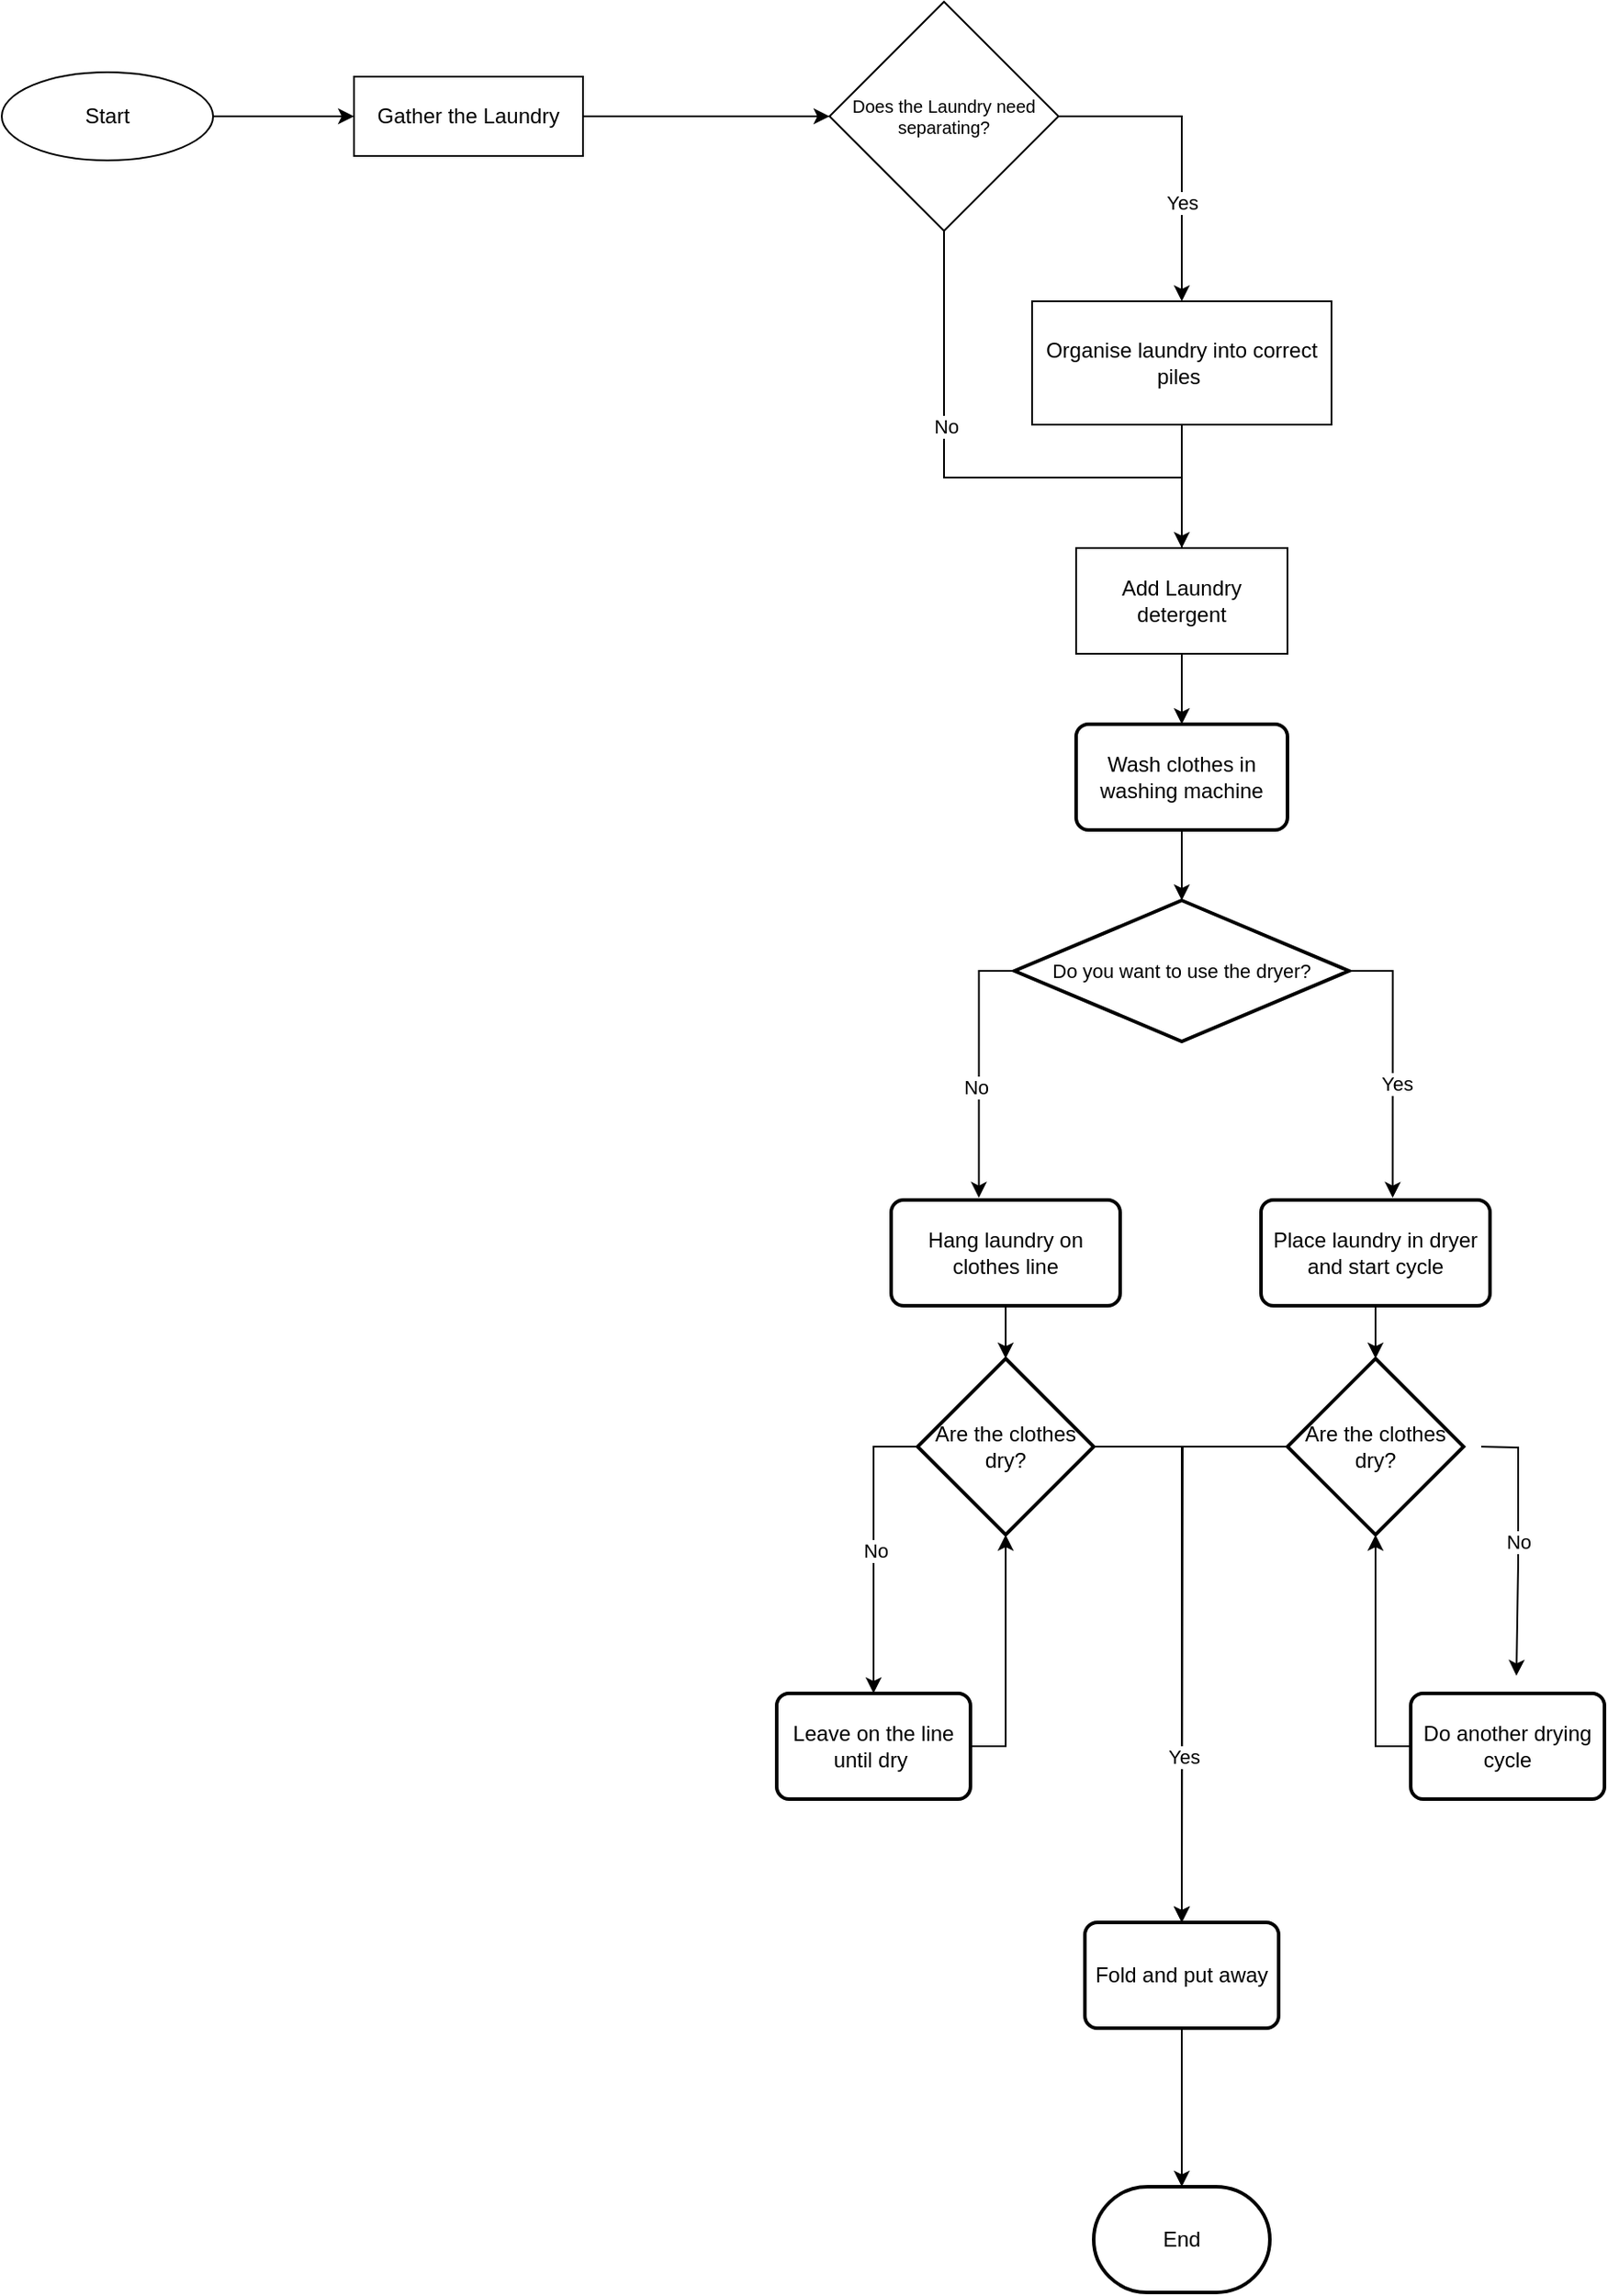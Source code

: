 <mxfile version="24.7.1" type="github">
  <diagram name="Page-1" id="c7488fd3-1785-93aa-aadb-54a6760d102a">
    <mxGraphModel dx="1365" dy="513" grid="1" gridSize="10" guides="1" tooltips="1" connect="1" arrows="1" fold="1" page="1" pageScale="1" pageWidth="1100" pageHeight="850" background="none" math="0" shadow="0">
      <root>
        <mxCell id="0" />
        <mxCell id="1" parent="0" />
        <mxCell id="9-fY0C1AB6wvFSsJPHex-8" style="edgeStyle=orthogonalEdgeStyle;rounded=0;orthogonalLoop=1;jettySize=auto;html=1;" parent="1" source="9-fY0C1AB6wvFSsJPHex-1" target="9-fY0C1AB6wvFSsJPHex-3" edge="1">
          <mxGeometry relative="1" as="geometry">
            <mxPoint x="230" y="215" as="targetPoint" />
          </mxGeometry>
        </mxCell>
        <mxCell id="9-fY0C1AB6wvFSsJPHex-1" value="Start" style="ellipse;whiteSpace=wrap;html=1;" parent="1" vertex="1">
          <mxGeometry x="30" y="90" width="120" height="50" as="geometry" />
        </mxCell>
        <mxCell id="9-fY0C1AB6wvFSsJPHex-9" style="edgeStyle=orthogonalEdgeStyle;rounded=0;orthogonalLoop=1;jettySize=auto;html=1;" parent="1" source="9-fY0C1AB6wvFSsJPHex-3" target="9-fY0C1AB6wvFSsJPHex-5" edge="1">
          <mxGeometry relative="1" as="geometry">
            <mxPoint x="470" y="215" as="targetPoint" />
          </mxGeometry>
        </mxCell>
        <mxCell id="9-fY0C1AB6wvFSsJPHex-3" value="Gather the Laundry" style="rounded=0;whiteSpace=wrap;html=1;" parent="1" vertex="1">
          <mxGeometry x="230" y="92.5" width="130" height="45" as="geometry" />
        </mxCell>
        <mxCell id="ZlnwyEzAvFUrswq38ZZZ-41" style="edgeStyle=orthogonalEdgeStyle;rounded=0;orthogonalLoop=1;jettySize=auto;html=1;exitX=0.5;exitY=1;exitDx=0;exitDy=0;" edge="1" parent="1" source="9-fY0C1AB6wvFSsJPHex-5">
          <mxGeometry relative="1" as="geometry">
            <mxPoint x="495" y="290" as="sourcePoint" />
            <mxPoint x="700" y="370" as="targetPoint" />
            <Array as="points">
              <mxPoint x="565" y="320" />
              <mxPoint x="700" y="320" />
            </Array>
          </mxGeometry>
        </mxCell>
        <mxCell id="ZlnwyEzAvFUrswq38ZZZ-42" value="No" style="edgeLabel;html=1;align=center;verticalAlign=middle;resizable=0;points=[];" vertex="1" connectable="0" parent="ZlnwyEzAvFUrswq38ZZZ-41">
          <mxGeometry x="-0.321" y="1" relative="1" as="geometry">
            <mxPoint as="offset" />
          </mxGeometry>
        </mxCell>
        <mxCell id="ZlnwyEzAvFUrswq38ZZZ-57" style="edgeStyle=orthogonalEdgeStyle;rounded=0;orthogonalLoop=1;jettySize=auto;html=1;entryX=0.5;entryY=0;entryDx=0;entryDy=0;exitX=1;exitY=0.5;exitDx=0;exitDy=0;" edge="1" parent="1" source="9-fY0C1AB6wvFSsJPHex-5" target="9-fY0C1AB6wvFSsJPHex-17">
          <mxGeometry relative="1" as="geometry" />
        </mxCell>
        <mxCell id="ZlnwyEzAvFUrswq38ZZZ-58" value="Yes" style="edgeLabel;html=1;align=center;verticalAlign=middle;resizable=0;points=[];" vertex="1" connectable="0" parent="ZlnwyEzAvFUrswq38ZZZ-57">
          <mxGeometry x="0.357" relative="1" as="geometry">
            <mxPoint as="offset" />
          </mxGeometry>
        </mxCell>
        <mxCell id="9-fY0C1AB6wvFSsJPHex-5" value="Does the Laundry need separating?" style="rhombus;align=center;whiteSpace=wrap;html=1;labelBorderColor=none;fontSize=10;" parent="1" vertex="1">
          <mxGeometry x="500" y="50" width="130" height="130" as="geometry" />
        </mxCell>
        <mxCell id="9-fY0C1AB6wvFSsJPHex-18" style="edgeStyle=orthogonalEdgeStyle;rounded=0;orthogonalLoop=1;jettySize=auto;html=1;" parent="1" target="9-fY0C1AB6wvFSsJPHex-17" edge="1">
          <mxGeometry relative="1" as="geometry">
            <mxPoint x="680.0" y="230" as="sourcePoint" />
          </mxGeometry>
        </mxCell>
        <mxCell id="ZlnwyEzAvFUrswq38ZZZ-22" style="edgeStyle=orthogonalEdgeStyle;rounded=0;orthogonalLoop=1;jettySize=auto;html=1;entryX=0.5;entryY=0;entryDx=0;entryDy=0;" edge="1" parent="1" source="9-fY0C1AB6wvFSsJPHex-17" target="ZlnwyEzAvFUrswq38ZZZ-19">
          <mxGeometry relative="1" as="geometry" />
        </mxCell>
        <mxCell id="9-fY0C1AB6wvFSsJPHex-17" value="Organise laundry into correct piles&amp;nbsp;" style="rounded=0;whiteSpace=wrap;html=1;" parent="1" vertex="1">
          <mxGeometry x="615" y="220" width="170" height="70" as="geometry" />
        </mxCell>
        <mxCell id="ZlnwyEzAvFUrswq38ZZZ-45" style="edgeStyle=orthogonalEdgeStyle;rounded=0;orthogonalLoop=1;jettySize=auto;html=1;" edge="1" parent="1" source="9-fY0C1AB6wvFSsJPHex-19" target="9-fY0C1AB6wvFSsJPHex-26">
          <mxGeometry relative="1" as="geometry" />
        </mxCell>
        <mxCell id="9-fY0C1AB6wvFSsJPHex-19" value="Wash clothes in washing machine" style="rounded=1;whiteSpace=wrap;html=1;absoluteArcSize=1;arcSize=14;strokeWidth=2;" parent="1" vertex="1">
          <mxGeometry x="640" y="460" width="120" height="60" as="geometry" />
        </mxCell>
        <mxCell id="9-fY0C1AB6wvFSsJPHex-31" style="edgeStyle=orthogonalEdgeStyle;rounded=0;orthogonalLoop=1;jettySize=auto;html=1;exitX=0;exitY=0.5;exitDx=0;exitDy=0;exitPerimeter=0;entryX=0.383;entryY=-0.02;entryDx=0;entryDy=0;entryPerimeter=0;" parent="1" source="9-fY0C1AB6wvFSsJPHex-26" target="9-fY0C1AB6wvFSsJPHex-35" edge="1">
          <mxGeometry relative="1" as="geometry">
            <mxPoint x="600.0" y="670" as="targetPoint" />
          </mxGeometry>
        </mxCell>
        <mxCell id="ZlnwyEzAvFUrswq38ZZZ-55" value="No" style="edgeLabel;html=1;align=center;verticalAlign=middle;resizable=0;points=[];" vertex="1" connectable="0" parent="9-fY0C1AB6wvFSsJPHex-31">
          <mxGeometry x="0.151" y="-2" relative="1" as="geometry">
            <mxPoint as="offset" />
          </mxGeometry>
        </mxCell>
        <mxCell id="9-fY0C1AB6wvFSsJPHex-32" style="edgeStyle=orthogonalEdgeStyle;rounded=0;orthogonalLoop=1;jettySize=auto;html=1;exitX=1;exitY=0.5;exitDx=0;exitDy=0;exitPerimeter=0;entryX=0.575;entryY=-0.02;entryDx=0;entryDy=0;entryPerimeter=0;" parent="1" source="9-fY0C1AB6wvFSsJPHex-26" target="9-fY0C1AB6wvFSsJPHex-33" edge="1">
          <mxGeometry relative="1" as="geometry">
            <mxPoint x="810" y="670" as="targetPoint" />
          </mxGeometry>
        </mxCell>
        <mxCell id="ZlnwyEzAvFUrswq38ZZZ-56" value="Yes" style="edgeLabel;html=1;align=center;verticalAlign=middle;resizable=0;points=[];" vertex="1" connectable="0" parent="9-fY0C1AB6wvFSsJPHex-32">
          <mxGeometry x="0.152" y="2" relative="1" as="geometry">
            <mxPoint as="offset" />
          </mxGeometry>
        </mxCell>
        <mxCell id="9-fY0C1AB6wvFSsJPHex-26" value="&lt;div style=&quot;font-size: 11px;&quot;&gt;&lt;span style=&quot;background-color: initial; font-size: 11px;&quot;&gt;&lt;font style=&quot;font-size: 11px;&quot;&gt;Do you want to use the dryer?&lt;/font&gt;&lt;/span&gt;&lt;/div&gt;" style="strokeWidth=2;html=1;shape=mxgraph.flowchart.decision;whiteSpace=wrap;align=center;verticalAlign=middle;fontSize=11;spacing=0;" parent="1" vertex="1">
          <mxGeometry x="605" y="560" width="190" height="80" as="geometry" />
        </mxCell>
        <mxCell id="9-fY0C1AB6wvFSsJPHex-33" value="Place laundry in dryer and start cycle" style="rounded=1;whiteSpace=wrap;html=1;absoluteArcSize=1;arcSize=14;strokeWidth=2;" parent="1" vertex="1">
          <mxGeometry x="745" y="730" width="130" height="60" as="geometry" />
        </mxCell>
        <mxCell id="ZlnwyEzAvFUrswq38ZZZ-7" style="edgeStyle=orthogonalEdgeStyle;rounded=0;orthogonalLoop=1;jettySize=auto;html=1;" edge="1" parent="1" source="9-fY0C1AB6wvFSsJPHex-35" target="9-fY0C1AB6wvFSsJPHex-38">
          <mxGeometry relative="1" as="geometry" />
        </mxCell>
        <mxCell id="9-fY0C1AB6wvFSsJPHex-35" value="Hang laundry on clothes line" style="rounded=1;whiteSpace=wrap;html=1;absoluteArcSize=1;arcSize=14;strokeWidth=2;" parent="1" vertex="1">
          <mxGeometry x="535" y="730" width="130" height="60" as="geometry" />
        </mxCell>
        <mxCell id="ZlnwyEzAvFUrswq38ZZZ-51" style="edgeStyle=orthogonalEdgeStyle;rounded=0;orthogonalLoop=1;jettySize=auto;html=1;entryX=0.5;entryY=0;entryDx=0;entryDy=0;exitX=0;exitY=0.5;exitDx=0;exitDy=0;exitPerimeter=0;" edge="1" parent="1" source="9-fY0C1AB6wvFSsJPHex-38" target="ZlnwyEzAvFUrswq38ZZZ-31">
          <mxGeometry relative="1" as="geometry" />
        </mxCell>
        <mxCell id="ZlnwyEzAvFUrswq38ZZZ-52" value="No" style="edgeLabel;html=1;align=center;verticalAlign=middle;resizable=0;points=[];" vertex="1" connectable="0" parent="ZlnwyEzAvFUrswq38ZZZ-51">
          <mxGeometry x="0.011" y="1" relative="1" as="geometry">
            <mxPoint as="offset" />
          </mxGeometry>
        </mxCell>
        <mxCell id="ZlnwyEzAvFUrswq38ZZZ-62" style="edgeStyle=orthogonalEdgeStyle;rounded=0;orthogonalLoop=1;jettySize=auto;html=1;" edge="1" parent="1" source="9-fY0C1AB6wvFSsJPHex-38">
          <mxGeometry relative="1" as="geometry">
            <mxPoint x="700" y="1140" as="targetPoint" />
          </mxGeometry>
        </mxCell>
        <mxCell id="9-fY0C1AB6wvFSsJPHex-38" value="Are the clothes dry?" style="strokeWidth=2;html=1;shape=mxgraph.flowchart.decision;whiteSpace=wrap;" parent="1" vertex="1">
          <mxGeometry x="550" y="820" width="100" height="100" as="geometry" />
        </mxCell>
        <mxCell id="9-fY0C1AB6wvFSsJPHex-46" value="Fold and put away" style="rounded=1;whiteSpace=wrap;html=1;absoluteArcSize=1;arcSize=14;strokeWidth=2;" parent="1" vertex="1">
          <mxGeometry x="645" y="1140" width="110" height="60" as="geometry" />
        </mxCell>
        <mxCell id="9-fY0C1AB6wvFSsJPHex-50" value="End" style="strokeWidth=2;html=1;shape=mxgraph.flowchart.terminator;whiteSpace=wrap;" parent="1" vertex="1">
          <mxGeometry x="650" y="1290" width="100" height="60" as="geometry" />
        </mxCell>
        <mxCell id="ZlnwyEzAvFUrswq38ZZZ-17" style="edgeStyle=orthogonalEdgeStyle;rounded=0;orthogonalLoop=1;jettySize=auto;html=1;entryX=0.5;entryY=0;entryDx=0;entryDy=0;" edge="1" parent="1" source="ZlnwyEzAvFUrswq38ZZZ-5" target="9-fY0C1AB6wvFSsJPHex-46">
          <mxGeometry relative="1" as="geometry">
            <mxPoint x="980" y="1050" as="targetPoint" />
          </mxGeometry>
        </mxCell>
        <mxCell id="ZlnwyEzAvFUrswq38ZZZ-46" value="Yes" style="edgeLabel;html=1;align=center;verticalAlign=middle;resizable=0;points=[];" vertex="1" connectable="0" parent="ZlnwyEzAvFUrswq38ZZZ-17">
          <mxGeometry x="0.426" y="1" relative="1" as="geometry">
            <mxPoint as="offset" />
          </mxGeometry>
        </mxCell>
        <mxCell id="ZlnwyEzAvFUrswq38ZZZ-47" style="edgeStyle=orthogonalEdgeStyle;rounded=0;orthogonalLoop=1;jettySize=auto;html=1;" edge="1" parent="1">
          <mxGeometry relative="1" as="geometry">
            <mxPoint x="870" y="870" as="sourcePoint" />
            <mxPoint x="890" y="1000" as="targetPoint" />
          </mxGeometry>
        </mxCell>
        <mxCell id="ZlnwyEzAvFUrswq38ZZZ-48" value="No" style="edgeLabel;html=1;align=center;verticalAlign=middle;resizable=0;points=[];" vertex="1" connectable="0" parent="ZlnwyEzAvFUrswq38ZZZ-47">
          <mxGeometry x="-0.01" relative="1" as="geometry">
            <mxPoint as="offset" />
          </mxGeometry>
        </mxCell>
        <mxCell id="ZlnwyEzAvFUrswq38ZZZ-5" value="Are the clothes dry?" style="strokeWidth=2;html=1;shape=mxgraph.flowchart.decision;whiteSpace=wrap;" vertex="1" parent="1">
          <mxGeometry x="760" y="820" width="100" height="100" as="geometry" />
        </mxCell>
        <mxCell id="ZlnwyEzAvFUrswq38ZZZ-11" style="edgeStyle=orthogonalEdgeStyle;rounded=0;orthogonalLoop=1;jettySize=auto;html=1;entryX=0.5;entryY=0;entryDx=0;entryDy=0;entryPerimeter=0;" edge="1" parent="1" source="9-fY0C1AB6wvFSsJPHex-33" target="ZlnwyEzAvFUrswq38ZZZ-5">
          <mxGeometry relative="1" as="geometry" />
        </mxCell>
        <mxCell id="ZlnwyEzAvFUrswq38ZZZ-23" style="edgeStyle=orthogonalEdgeStyle;rounded=0;orthogonalLoop=1;jettySize=auto;html=1;" edge="1" parent="1" source="ZlnwyEzAvFUrswq38ZZZ-19" target="9-fY0C1AB6wvFSsJPHex-19">
          <mxGeometry relative="1" as="geometry" />
        </mxCell>
        <mxCell id="ZlnwyEzAvFUrswq38ZZZ-19" value="Add Laundry detergent" style="whiteSpace=wrap;html=1;" vertex="1" parent="1">
          <mxGeometry x="640" y="360" width="120" height="60" as="geometry" />
        </mxCell>
        <mxCell id="ZlnwyEzAvFUrswq38ZZZ-49" style="edgeStyle=orthogonalEdgeStyle;rounded=0;orthogonalLoop=1;jettySize=auto;html=1;exitX=0;exitY=0.5;exitDx=0;exitDy=0;entryX=0.5;entryY=1;entryDx=0;entryDy=0;entryPerimeter=0;" edge="1" parent="1" source="ZlnwyEzAvFUrswq38ZZZ-30" target="ZlnwyEzAvFUrswq38ZZZ-5">
          <mxGeometry relative="1" as="geometry">
            <mxPoint x="810" y="930" as="targetPoint" />
          </mxGeometry>
        </mxCell>
        <mxCell id="ZlnwyEzAvFUrswq38ZZZ-30" value="Do another drying cycle" style="rounded=1;whiteSpace=wrap;html=1;absoluteArcSize=1;arcSize=14;strokeWidth=2;" vertex="1" parent="1">
          <mxGeometry x="830" y="1010" width="110" height="60" as="geometry" />
        </mxCell>
        <mxCell id="ZlnwyEzAvFUrswq38ZZZ-31" value="Leave on the line until dry&amp;nbsp;" style="rounded=1;whiteSpace=wrap;html=1;absoluteArcSize=1;arcSize=14;strokeWidth=2;" vertex="1" parent="1">
          <mxGeometry x="470" y="1010" width="110" height="60" as="geometry" />
        </mxCell>
        <mxCell id="ZlnwyEzAvFUrswq38ZZZ-53" style="edgeStyle=orthogonalEdgeStyle;rounded=0;orthogonalLoop=1;jettySize=auto;html=1;entryX=0.5;entryY=1;entryDx=0;entryDy=0;entryPerimeter=0;exitX=1;exitY=0.5;exitDx=0;exitDy=0;" edge="1" parent="1" source="ZlnwyEzAvFUrswq38ZZZ-31" target="9-fY0C1AB6wvFSsJPHex-38">
          <mxGeometry relative="1" as="geometry" />
        </mxCell>
        <mxCell id="ZlnwyEzAvFUrswq38ZZZ-60" style="edgeStyle=orthogonalEdgeStyle;rounded=0;orthogonalLoop=1;jettySize=auto;html=1;entryX=0.5;entryY=0;entryDx=0;entryDy=0;entryPerimeter=0;" edge="1" parent="1" source="9-fY0C1AB6wvFSsJPHex-46" target="9-fY0C1AB6wvFSsJPHex-50">
          <mxGeometry relative="1" as="geometry" />
        </mxCell>
      </root>
    </mxGraphModel>
  </diagram>
</mxfile>
